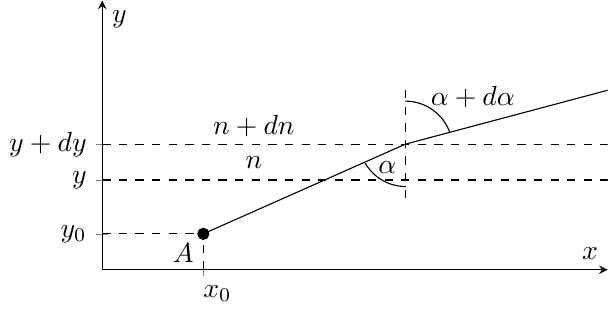 \documentclass{standalone}

\usepackage{pgfplots}
\usepackage{tikz}
\usepackage{xcolor}

%used for drawing n(r)-Area
\definecolor{lGray}{gray}{0.8}
\definecolor{llGray}{gray}{0.9}
\usepgfplotslibrary{fillbetween}

\tikzset{
  ring shading/.code args={from #1 at #2 to #3 at #4}{
    \def\colin{#1}
    \def\radin{#2}
    \def\colout{#3}
    \def\radout{#4}
    \pgfmathsetmacro{\proportion}{\radin/\radout}
    \pgfmathsetmacro{\outer}{.8818cm}
    \pgfmathsetmacro{\inner}{.8818cm*\proportion}
    \pgfmathsetmacro{\innerlow}{\inner-0.01pt}
    \pgfdeclareradialshading{ring}{\pgfpoint{0cm}{0cm}}%
    {
      color(0pt)=(white);
      color(\innerlow)=(white);
      color(\inner)=(#1);
      color(\outer)=(#3)
    }
    \pgfkeysalso{/tikz/shading=ring}
  },
}

\begin{document}

\begin{tikzpicture}
  \begin{axis}[xlabel=$x$, ylabel = $y$, axis lines=middle, height=5cm, width = 8cm,
  ymin=0, ymax=1.5, xmin=0, xmax=1, yticklabels={$y_0$, $y$, $y + dy$}, ytick =
  {0.2,0.5,0.7}, xtick={0.2}, xticklabel={\rlap{$x_0$}}]
    \draw[dashed] (axis cs:0,0.5) -- (axis cs:1,0.5);
    \draw[dashed] (axis cs:0,0.7) -- (axis cs:1,0.7);
    \draw[dashed] (axis cs:0,0.5) -- (axis cs:1,0.5);
    \draw[dashed] (axis cs:0.2,0) -- (axis cs:0.2,0.2);
    \draw[dashed] (axis cs:0,0.2) -- (axis cs:0.2,0.2);
    \filldraw (axis cs:0.2,0.2) circle (2pt) node[anchor=north east] {$A$};
    \draw (axis cs:0.2,0.2) -- (axis cs:0.6,0.7);
    \draw (axis cs:0.6,0.7) -- (axis cs:1,1);
    \draw (axis cs:0.52, 0.595) arc (210:270:0.6cm) node[anchor=north east, yshift =
    +0.44cm] {$\alpha$};
    \draw (axis cs:0.688,0.762) arc (19:90:0.6cm) node[anchor=west, yshift=+0.05cm,
    xshift=+0.2cm] {$\alpha + d\alpha$};  
    \draw[dashed](axis cs:0.6,0.4) -- (axis cs:0.6,1);
    \draw (axis cs:0.3, 0.6) node {$n$};
    \draw (axis cs:0.3, 0.8) node {$n + dn$};
  \end{axis}
\end{tikzpicture}

\end{document}